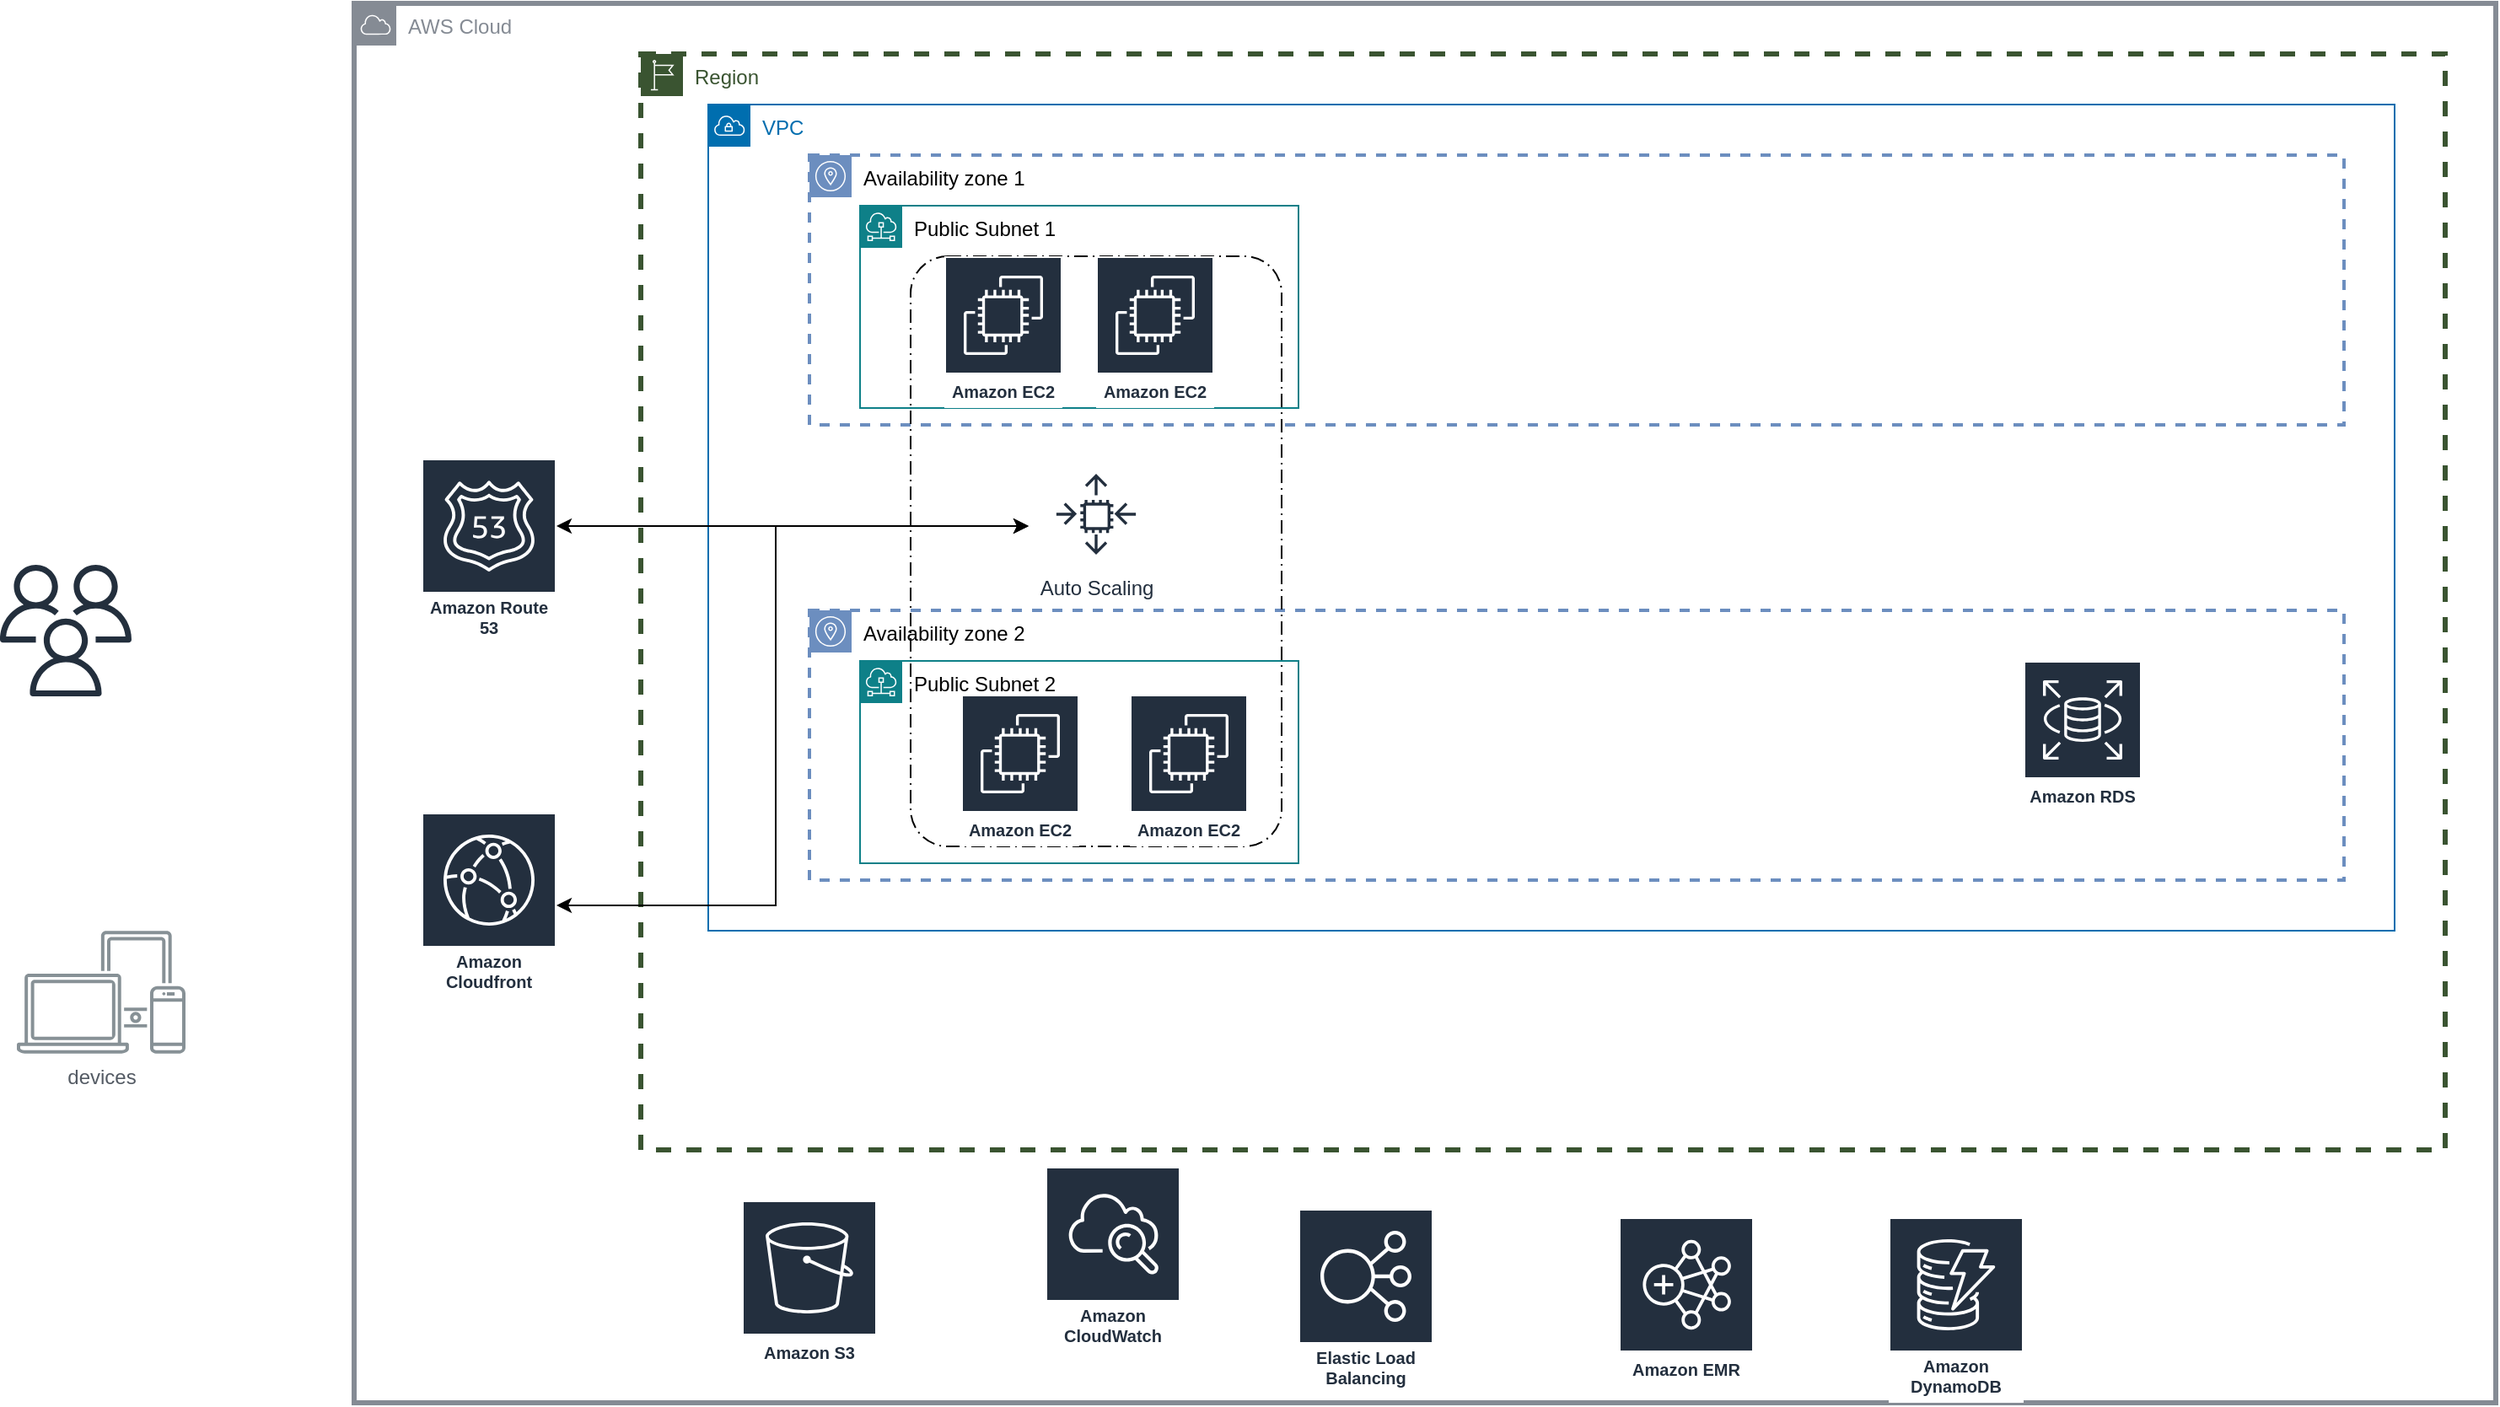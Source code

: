 <mxfile version="17.4.3" type="github">
  <diagram id="Uc_7oqcD5Ny5fzvCNf-f" name="Page-1">
    <mxGraphModel dx="1468" dy="919" grid="1" gridSize="10" guides="1" tooltips="1" connect="1" arrows="1" fold="1" page="1" pageScale="1" pageWidth="1600" pageHeight="900" math="0" shadow="0">
      <root>
        <mxCell id="0" />
        <mxCell id="1" parent="0" />
        <mxCell id="pLk1prXo5KtXHWi_JZdG-8" value="Region" style="sketch=0;outlineConnect=0;html=1;whiteSpace=wrap;fontSize=12;fontStyle=0;shape=mxgraph.aws4.group;grIcon=mxgraph.aws4.group_region;strokeColor=#3A5431;fillColor=none;verticalAlign=top;align=left;spacingLeft=30;fontColor=#3A5431;dashed=1;strokeWidth=3;" vertex="1" parent="1">
          <mxGeometry x="460" y="60" width="1070" height="650" as="geometry" />
        </mxCell>
        <mxCell id="pLk1prXo5KtXHWi_JZdG-9" value="VPC" style="sketch=0;outlineConnect=0;html=1;whiteSpace=wrap;fontSize=12;fontStyle=0;shape=mxgraph.aws4.group;grIcon=mxgraph.aws4.group_vpc;strokeColor=#006EAF;fillColor=none;verticalAlign=top;align=left;spacingLeft=30;fontColor=#006EAF;dashed=0;" vertex="1" parent="1">
          <mxGeometry x="500" y="90" width="1000" height="490" as="geometry" />
        </mxCell>
        <mxCell id="pLk1prXo5KtXHWi_JZdG-7" value="AWS Cloud" style="sketch=0;outlineConnect=0;gradientColor=none;html=1;whiteSpace=wrap;fontSize=12;fontStyle=0;shape=mxgraph.aws4.group;grIcon=mxgraph.aws4.group_aws_cloud;strokeColor=#858B94;fillColor=none;verticalAlign=top;align=left;spacingLeft=30;fontColor=#858B94;dashed=0;strokeWidth=3;" vertex="1" parent="1">
          <mxGeometry x="290" y="30" width="1270" height="830" as="geometry" />
        </mxCell>
        <mxCell id="pLk1prXo5KtXHWi_JZdG-10" value="Availability zone 1" style="sketch=0;outlineConnect=0;html=1;whiteSpace=wrap;fontSize=12;fontStyle=0;shape=mxgraph.aws4.group;grIcon=mxgraph.aws4.group_availability_zone;strokeColor=#6c8ebf;fillColor=none;verticalAlign=top;align=left;spacingLeft=30;dashed=1;strokeWidth=2;" vertex="1" parent="1">
          <mxGeometry x="560" y="120" width="910" height="160" as="geometry" />
        </mxCell>
        <mxCell id="pLk1prXo5KtXHWi_JZdG-11" value="Amazon Cloudfront" style="sketch=0;outlineConnect=0;fontColor=#232F3E;gradientColor=none;strokeColor=#ffffff;fillColor=#232F3E;dashed=0;verticalLabelPosition=middle;verticalAlign=bottom;align=center;html=1;whiteSpace=wrap;fontSize=10;fontStyle=1;spacing=3;shape=mxgraph.aws4.productIcon;prIcon=mxgraph.aws4.cloudfront;" vertex="1" parent="1">
          <mxGeometry x="330" y="510" width="80" height="110" as="geometry" />
        </mxCell>
        <mxCell id="pLk1prXo5KtXHWi_JZdG-12" value="Amazon Route 53" style="sketch=0;outlineConnect=0;fontColor=#232F3E;gradientColor=none;strokeColor=#ffffff;fillColor=#232F3E;dashed=0;verticalLabelPosition=middle;verticalAlign=bottom;align=center;html=1;whiteSpace=wrap;fontSize=10;fontStyle=1;spacing=3;shape=mxgraph.aws4.productIcon;prIcon=mxgraph.aws4.route_53;" vertex="1" parent="1">
          <mxGeometry x="330" y="300" width="80" height="110" as="geometry" />
        </mxCell>
        <mxCell id="pLk1prXo5KtXHWi_JZdG-13" value="Amazon S3" style="sketch=0;outlineConnect=0;fontColor=#232F3E;gradientColor=none;strokeColor=#ffffff;fillColor=#232F3E;dashed=0;verticalLabelPosition=middle;verticalAlign=bottom;align=center;html=1;whiteSpace=wrap;fontSize=10;fontStyle=1;spacing=3;shape=mxgraph.aws4.productIcon;prIcon=mxgraph.aws4.s3;" vertex="1" parent="1">
          <mxGeometry x="520" y="740" width="80" height="100" as="geometry" />
        </mxCell>
        <mxCell id="pLk1prXo5KtXHWi_JZdG-14" value="" style="sketch=0;outlineConnect=0;fontColor=#232F3E;gradientColor=none;fillColor=#232F3D;strokeColor=none;dashed=0;verticalLabelPosition=bottom;verticalAlign=top;align=center;html=1;fontSize=12;fontStyle=0;aspect=fixed;pointerEvents=1;shape=mxgraph.aws4.users;" vertex="1" parent="1">
          <mxGeometry x="80" y="363" width="78" height="78" as="geometry" />
        </mxCell>
        <mxCell id="pLk1prXo5KtXHWi_JZdG-15" value="devices" style="sketch=0;outlineConnect=0;gradientColor=none;fontColor=#545B64;strokeColor=none;fillColor=#879196;dashed=0;verticalLabelPosition=bottom;verticalAlign=top;align=center;html=1;fontSize=12;fontStyle=0;aspect=fixed;shape=mxgraph.aws4.illustration_devices;pointerEvents=1" vertex="1" parent="1">
          <mxGeometry x="90" y="580" width="100" height="73" as="geometry" />
        </mxCell>
        <mxCell id="pLk1prXo5KtXHWi_JZdG-16" value="Amazon CloudWatch" style="sketch=0;outlineConnect=0;fontColor=#232F3E;gradientColor=none;strokeColor=#ffffff;fillColor=#232F3E;dashed=0;verticalLabelPosition=middle;verticalAlign=bottom;align=center;html=1;whiteSpace=wrap;fontSize=10;fontStyle=1;spacing=3;shape=mxgraph.aws4.productIcon;prIcon=mxgraph.aws4.cloudwatch;" vertex="1" parent="1">
          <mxGeometry x="700" y="720" width="80" height="110" as="geometry" />
        </mxCell>
        <mxCell id="pLk1prXo5KtXHWi_JZdG-23" value="Availability zone 2" style="sketch=0;outlineConnect=0;html=1;whiteSpace=wrap;fontSize=12;fontStyle=0;shape=mxgraph.aws4.group;grIcon=mxgraph.aws4.group_availability_zone;strokeColor=#6c8ebf;fillColor=none;verticalAlign=top;align=left;spacingLeft=30;dashed=1;strokeWidth=2;" vertex="1" parent="1">
          <mxGeometry x="560" y="390" width="910" height="160" as="geometry" />
        </mxCell>
        <mxCell id="pLk1prXo5KtXHWi_JZdG-17" value="Amazon RDS" style="sketch=0;outlineConnect=0;fontColor=#232F3E;gradientColor=none;strokeColor=#ffffff;fillColor=#232F3E;dashed=0;verticalLabelPosition=middle;verticalAlign=bottom;align=center;html=1;whiteSpace=wrap;fontSize=10;fontStyle=1;spacing=3;shape=mxgraph.aws4.productIcon;prIcon=mxgraph.aws4.rds;" vertex="1" parent="1">
          <mxGeometry x="1280" y="420" width="70" height="90" as="geometry" />
        </mxCell>
        <mxCell id="pLk1prXo5KtXHWi_JZdG-28" value="" style="rounded=1;arcSize=10;dashed=1;fillColor=none;gradientColor=none;dashPattern=8 3 1 3;strokeWidth=1;fontColor=#3A5431;" vertex="1" parent="1">
          <mxGeometry x="620" y="180" width="220" height="350" as="geometry" />
        </mxCell>
        <mxCell id="pLk1prXo5KtXHWi_JZdG-18" value="Amazon DynamoDB" style="sketch=0;outlineConnect=0;fontColor=#232F3E;gradientColor=none;strokeColor=#ffffff;fillColor=#232F3E;dashed=0;verticalLabelPosition=middle;verticalAlign=bottom;align=center;html=1;whiteSpace=wrap;fontSize=10;fontStyle=1;spacing=3;shape=mxgraph.aws4.productIcon;prIcon=mxgraph.aws4.dynamodb;" vertex="1" parent="1">
          <mxGeometry x="1200" y="750" width="80" height="110" as="geometry" />
        </mxCell>
        <mxCell id="pLk1prXo5KtXHWi_JZdG-27" value="Public Subnet 2" style="sketch=0;outlineConnect=0;html=1;whiteSpace=wrap;fontSize=12;fontStyle=0;shape=mxgraph.aws4.group;grIcon=mxgraph.aws4.group_subnet;strokeColor=#0e8088;fillColor=none;verticalAlign=top;align=left;spacingLeft=30;dashed=0;" vertex="1" parent="1">
          <mxGeometry x="590" y="420" width="260" height="120" as="geometry" />
        </mxCell>
        <mxCell id="pLk1prXo5KtXHWi_JZdG-20" value="Auto Scaling" style="sketch=0;outlineConnect=0;fontColor=#232F3E;gradientColor=none;strokeColor=#232F3E;fillColor=#ffffff;dashed=0;verticalLabelPosition=bottom;verticalAlign=top;align=center;html=1;fontSize=12;fontStyle=0;aspect=fixed;shape=mxgraph.aws4.resourceIcon;resIcon=mxgraph.aws4.auto_scaling;" vertex="1" parent="1">
          <mxGeometry x="700" y="303" width="60" height="60" as="geometry" />
        </mxCell>
        <mxCell id="pLk1prXo5KtXHWi_JZdG-26" value="Public Subnet 1" style="sketch=0;outlineConnect=0;html=1;whiteSpace=wrap;fontSize=12;fontStyle=0;shape=mxgraph.aws4.group;grIcon=mxgraph.aws4.group_subnet;strokeColor=#0e8088;fillColor=none;verticalAlign=top;align=left;spacingLeft=30;dashed=0;" vertex="1" parent="1">
          <mxGeometry x="590" y="150" width="260" height="120" as="geometry" />
        </mxCell>
        <mxCell id="pLk1prXo5KtXHWi_JZdG-21" value="Elastic Load Balancing" style="sketch=0;outlineConnect=0;fontColor=#232F3E;gradientColor=none;strokeColor=#ffffff;fillColor=#232F3E;dashed=0;verticalLabelPosition=middle;verticalAlign=bottom;align=center;html=1;whiteSpace=wrap;fontSize=10;fontStyle=1;spacing=3;shape=mxgraph.aws4.productIcon;prIcon=mxgraph.aws4.elastic_load_balancing;" vertex="1" parent="1">
          <mxGeometry x="850" y="745" width="80" height="110" as="geometry" />
        </mxCell>
        <mxCell id="pLk1prXo5KtXHWi_JZdG-22" value="Amazon EMR" style="sketch=0;outlineConnect=0;fontColor=#232F3E;gradientColor=none;strokeColor=#ffffff;fillColor=#232F3E;dashed=0;verticalLabelPosition=middle;verticalAlign=bottom;align=center;html=1;whiteSpace=wrap;fontSize=10;fontStyle=1;spacing=3;shape=mxgraph.aws4.productIcon;prIcon=mxgraph.aws4.emr;" vertex="1" parent="1">
          <mxGeometry x="1040" y="750" width="80" height="100" as="geometry" />
        </mxCell>
        <mxCell id="pLk1prXo5KtXHWi_JZdG-24" value="Amazon EC2" style="sketch=0;outlineConnect=0;fontColor=#232F3E;gradientColor=none;strokeColor=#ffffff;fillColor=#232F3E;dashed=0;verticalLabelPosition=middle;verticalAlign=bottom;align=center;html=1;whiteSpace=wrap;fontSize=10;fontStyle=1;spacing=3;shape=mxgraph.aws4.productIcon;prIcon=mxgraph.aws4.ec2;" vertex="1" parent="1">
          <mxGeometry x="730" y="180" width="70" height="90" as="geometry" />
        </mxCell>
        <mxCell id="pLk1prXo5KtXHWi_JZdG-29" value="Amazon EC2" style="sketch=0;outlineConnect=0;fontColor=#232F3E;gradientColor=none;strokeColor=#ffffff;fillColor=#232F3E;dashed=0;verticalLabelPosition=middle;verticalAlign=bottom;align=center;html=1;whiteSpace=wrap;fontSize=10;fontStyle=1;spacing=3;shape=mxgraph.aws4.productIcon;prIcon=mxgraph.aws4.ec2;" vertex="1" parent="1">
          <mxGeometry x="640" y="180" width="70" height="90" as="geometry" />
        </mxCell>
        <mxCell id="pLk1prXo5KtXHWi_JZdG-30" value="Amazon EC2" style="sketch=0;outlineConnect=0;fontColor=#232F3E;gradientColor=none;strokeColor=#ffffff;fillColor=#232F3E;dashed=0;verticalLabelPosition=middle;verticalAlign=bottom;align=center;html=1;whiteSpace=wrap;fontSize=10;fontStyle=1;spacing=3;shape=mxgraph.aws4.productIcon;prIcon=mxgraph.aws4.ec2;" vertex="1" parent="1">
          <mxGeometry x="650" y="440" width="70" height="90" as="geometry" />
        </mxCell>
        <mxCell id="pLk1prXo5KtXHWi_JZdG-31" value="Amazon EC2" style="sketch=0;outlineConnect=0;fontColor=#232F3E;gradientColor=none;strokeColor=#ffffff;fillColor=#232F3E;dashed=0;verticalLabelPosition=middle;verticalAlign=bottom;align=center;html=1;whiteSpace=wrap;fontSize=10;fontStyle=1;spacing=3;shape=mxgraph.aws4.productIcon;prIcon=mxgraph.aws4.ec2;" vertex="1" parent="1">
          <mxGeometry x="750" y="440" width="70" height="90" as="geometry" />
        </mxCell>
        <mxCell id="pLk1prXo5KtXHWi_JZdG-32" value="" style="endArrow=classic;startArrow=classic;html=1;rounded=0;fontColor=#3A5431;" edge="1" parent="1">
          <mxGeometry width="50" height="50" relative="1" as="geometry">
            <mxPoint x="410" y="340" as="sourcePoint" />
            <mxPoint x="690" y="340" as="targetPoint" />
          </mxGeometry>
        </mxCell>
        <mxCell id="pLk1prXo5KtXHWi_JZdG-33" value="" style="endArrow=classic;startArrow=classic;html=1;rounded=0;fontColor=#3A5431;" edge="1" parent="1" source="pLk1prXo5KtXHWi_JZdG-11">
          <mxGeometry width="50" height="50" relative="1" as="geometry">
            <mxPoint x="760" y="480" as="sourcePoint" />
            <mxPoint x="690" y="340" as="targetPoint" />
            <Array as="points">
              <mxPoint x="540" y="565" />
              <mxPoint x="540" y="340" />
            </Array>
          </mxGeometry>
        </mxCell>
      </root>
    </mxGraphModel>
  </diagram>
</mxfile>
